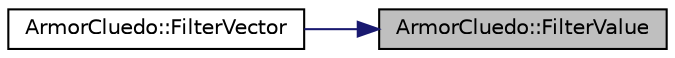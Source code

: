 digraph "ArmorCluedo::FilterValue"
{
 // LATEX_PDF_SIZE
  edge [fontname="Helvetica",fontsize="10",labelfontname="Helvetica",labelfontsize="10"];
  node [fontname="Helvetica",fontsize="10",shape=record];
  rankdir="RL";
  Node1 [label="ArmorCluedo::FilterValue",height=0.2,width=0.4,color="black", fillcolor="grey75", style="filled", fontcolor="black",tooltip="rewrite a string like '<uri#value>' into 'value'"];
  Node1 -> Node2 [dir="back",color="midnightblue",fontsize="10",style="solid",fontname="Helvetica"];
  Node2 [label="ArmorCluedo::FilterVector",height=0.2,width=0.4,color="black", fillcolor="white", style="filled",URL="$a00191_a76a60417cfc01397a6db462904139873.html#a76a60417cfc01397a6db462904139873",tooltip="filter all the strings inside the array"];
}
